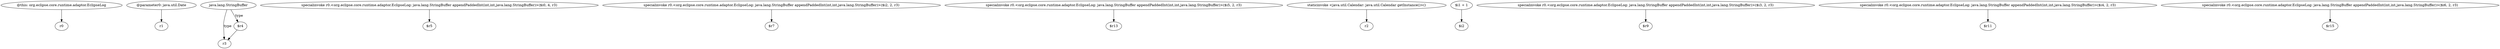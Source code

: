 digraph g {
0[label="@this: org.eclipse.core.runtime.adaptor.EclipseLog"]
1[label="r0"]
0->1[label=""]
2[label="@parameter0: java.util.Date"]
3[label="r1"]
2->3[label=""]
4[label="java.lang.StringBuffer"]
5[label="r3"]
4->5[label="type"]
6[label="specialinvoke r0.<org.eclipse.core.runtime.adaptor.EclipseLog: java.lang.StringBuffer appendPaddedInt(int,int,java.lang.StringBuffer)>($i0, 4, r3)"]
7[label="$r5"]
6->7[label=""]
8[label="specialinvoke r0.<org.eclipse.core.runtime.adaptor.EclipseLog: java.lang.StringBuffer appendPaddedInt(int,int,java.lang.StringBuffer)>($i2, 2, r3)"]
9[label="$r7"]
8->9[label=""]
10[label="specialinvoke r0.<org.eclipse.core.runtime.adaptor.EclipseLog: java.lang.StringBuffer appendPaddedInt(int,int,java.lang.StringBuffer)>($i5, 2, r3)"]
11[label="$r13"]
10->11[label=""]
12[label="$r4"]
4->12[label="type"]
13[label="staticinvoke <java.util.Calendar: java.util.Calendar getInstance()>()"]
14[label="r2"]
13->14[label=""]
12->5[label=""]
15[label="$i1 + 1"]
16[label="$i2"]
15->16[label=""]
17[label="specialinvoke r0.<org.eclipse.core.runtime.adaptor.EclipseLog: java.lang.StringBuffer appendPaddedInt(int,int,java.lang.StringBuffer)>($i3, 2, r3)"]
18[label="$r9"]
17->18[label=""]
19[label="specialinvoke r0.<org.eclipse.core.runtime.adaptor.EclipseLog: java.lang.StringBuffer appendPaddedInt(int,int,java.lang.StringBuffer)>($i4, 2, r3)"]
20[label="$r11"]
19->20[label=""]
21[label="specialinvoke r0.<org.eclipse.core.runtime.adaptor.EclipseLog: java.lang.StringBuffer appendPaddedInt(int,int,java.lang.StringBuffer)>($i6, 2, r3)"]
22[label="$r15"]
21->22[label=""]
}